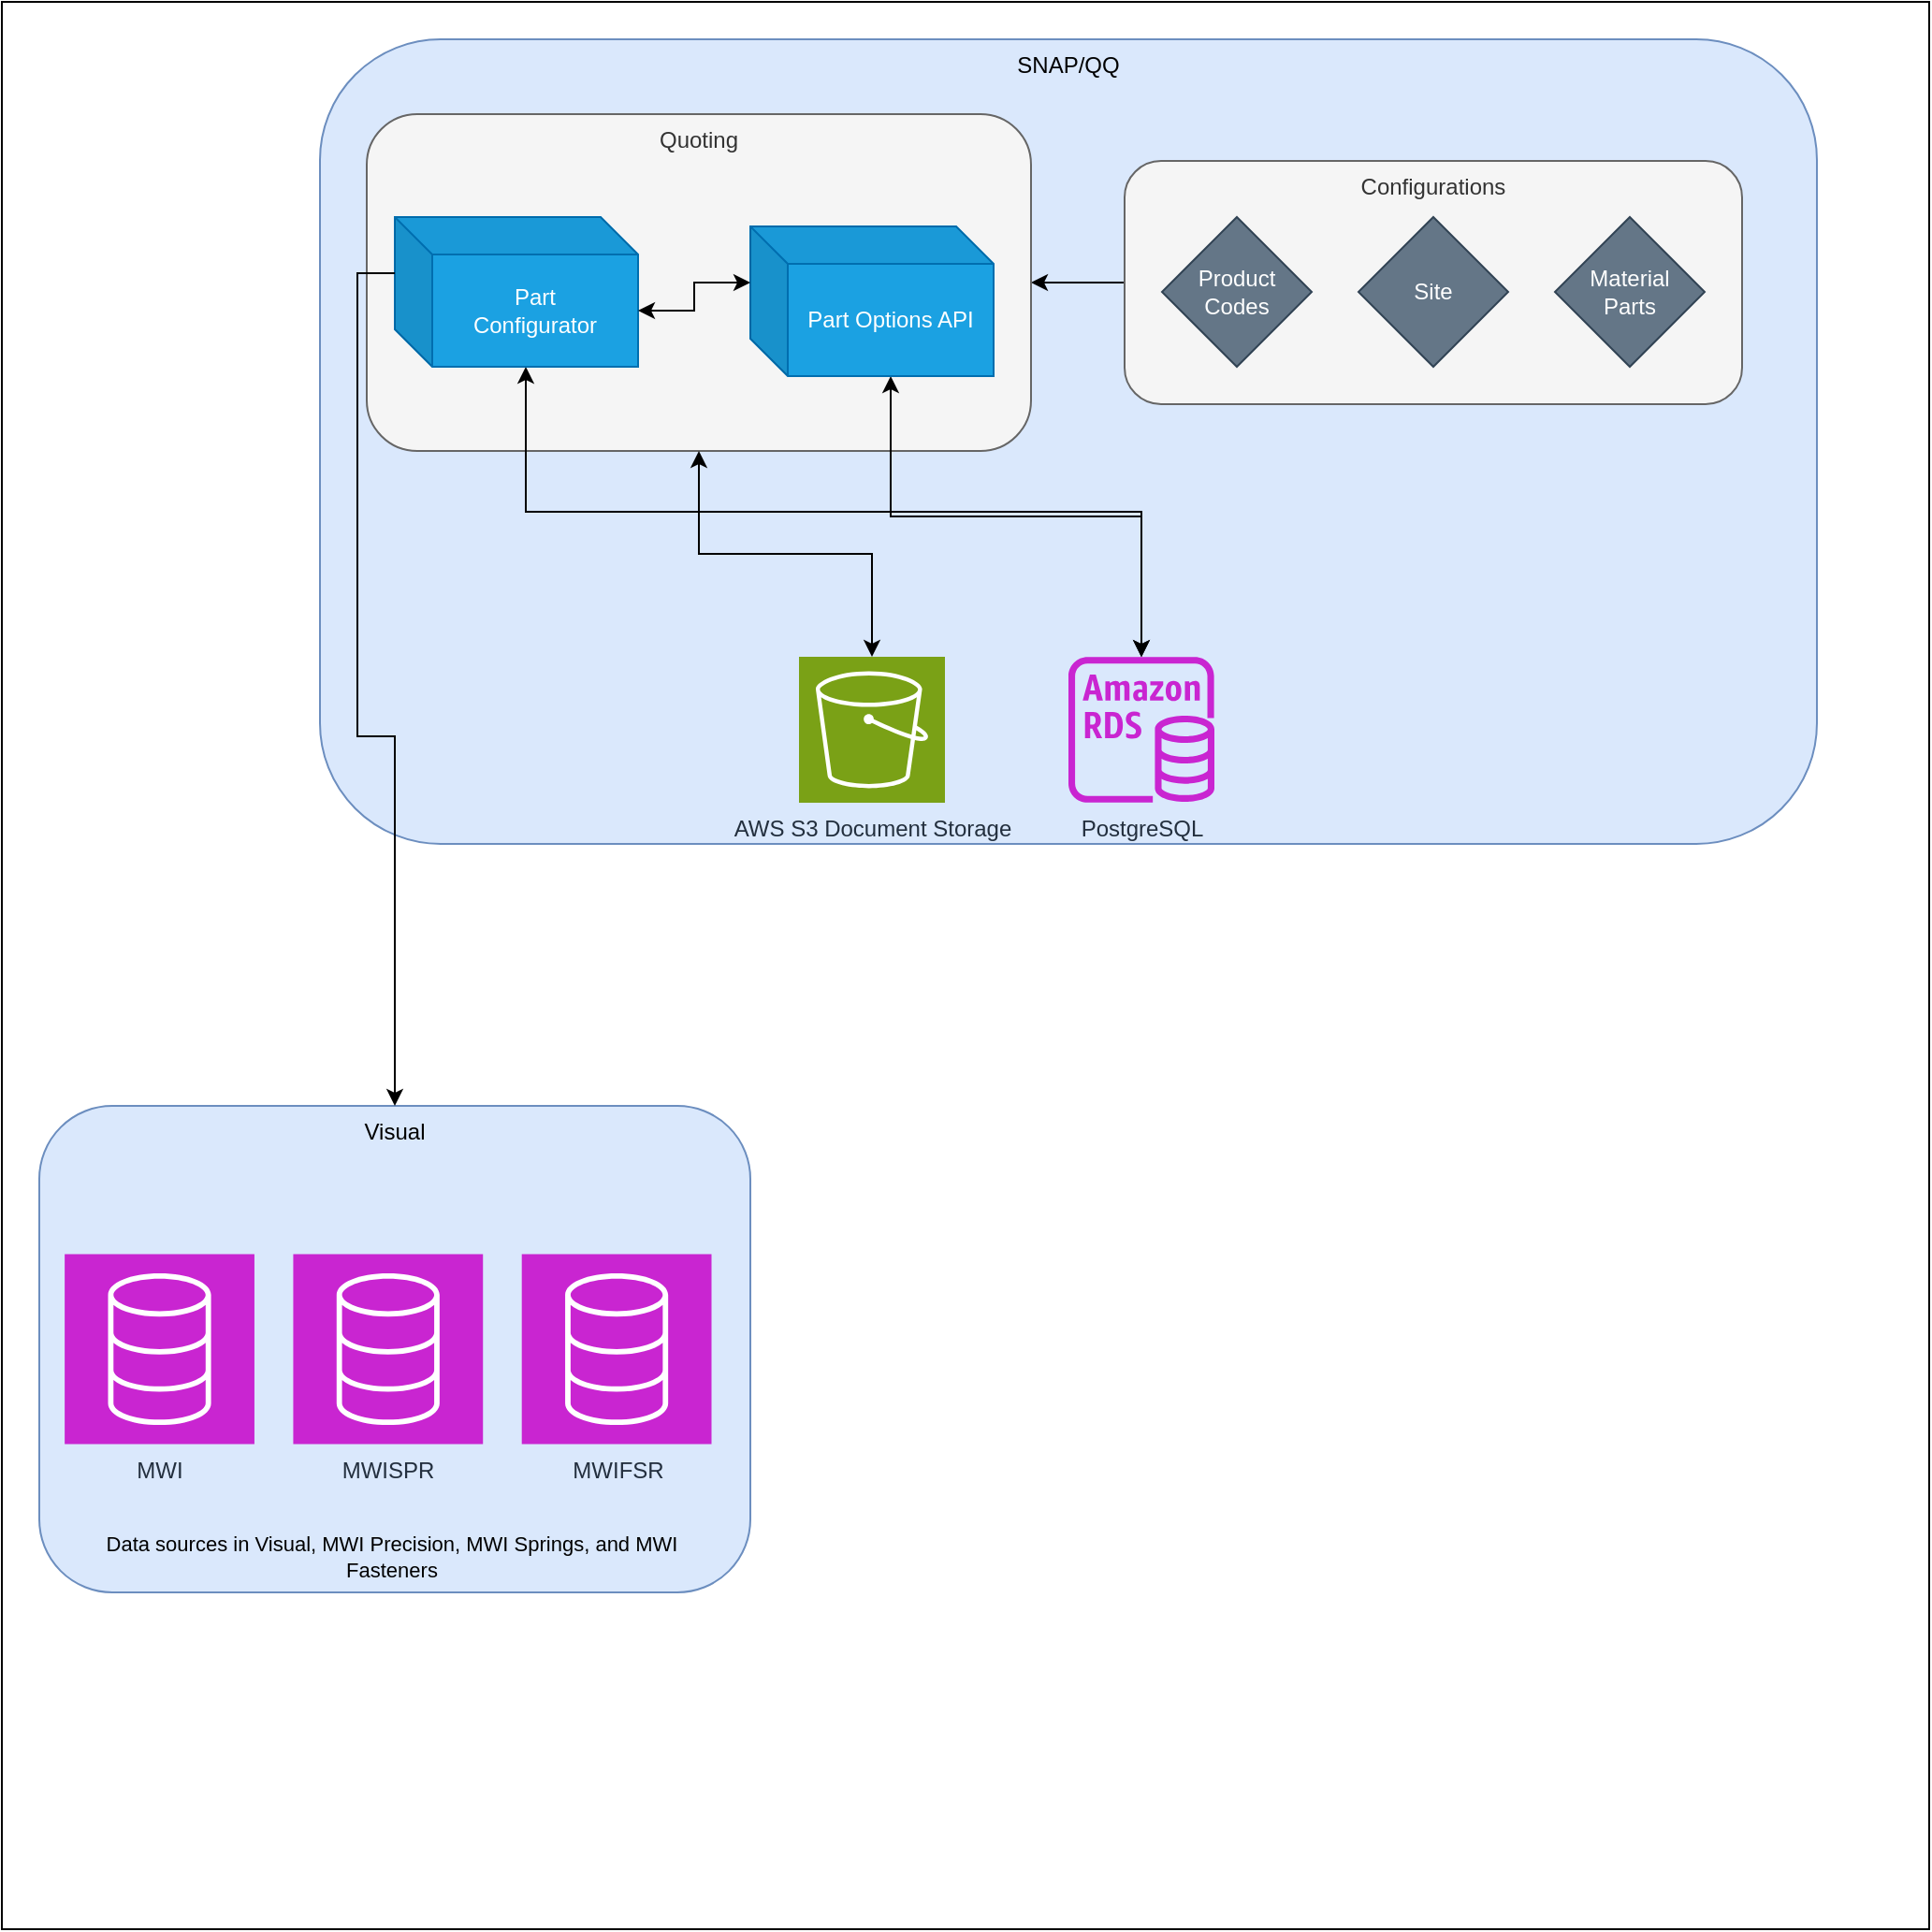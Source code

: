 <mxfile version="24.4.0" type="github">
  <diagram name="Page-1" id="0rQ8l_uULcwl3JOyv1s8">
    <mxGraphModel dx="1669" dy="1021" grid="1" gridSize="10" guides="1" tooltips="1" connect="1" arrows="1" fold="1" page="1" pageScale="1" pageWidth="850" pageHeight="1100" math="0" shadow="0">
      <root>
        <mxCell id="0" />
        <mxCell id="1" parent="0" />
        <mxCell id="Dd-oAojNrdIVEVdC_ifS-1" value="" style="whiteSpace=wrap;html=1;aspect=fixed;" parent="1" vertex="1">
          <mxGeometry x="50" y="50" width="1030" height="1030" as="geometry" />
        </mxCell>
        <mxCell id="Dd-oAojNrdIVEVdC_ifS-16" value="" style="group" parent="1" vertex="1" connectable="0">
          <mxGeometry x="70" y="640" width="380" height="260" as="geometry" />
        </mxCell>
        <mxCell id="Dd-oAojNrdIVEVdC_ifS-11" value="Visual" style="rounded=1;whiteSpace=wrap;html=1;fillColor=#dae8fc;strokeColor=#6c8ebf;verticalAlign=top;" parent="Dd-oAojNrdIVEVdC_ifS-16" vertex="1">
          <mxGeometry width="380" height="260" as="geometry" />
        </mxCell>
        <mxCell id="Dd-oAojNrdIVEVdC_ifS-12" value="MWI" style="sketch=0;points=[[0,0,0],[0.25,0,0],[0.5,0,0],[0.75,0,0],[1,0,0],[0,1,0],[0.25,1,0],[0.5,1,0],[0.75,1,0],[1,1,0],[0,0.25,0],[0,0.5,0],[0,0.75,0],[1,0.25,0],[1,0.5,0],[1,0.75,0]];outlineConnect=0;fontColor=#232F3E;fillColor=#C925D1;strokeColor=#ffffff;dashed=0;verticalLabelPosition=bottom;verticalAlign=top;align=center;html=1;fontSize=12;fontStyle=0;aspect=fixed;shape=mxgraph.aws4.resourceIcon;resIcon=mxgraph.aws4.database;" parent="Dd-oAojNrdIVEVdC_ifS-16" vertex="1">
          <mxGeometry x="13.571" y="79.3" width="101.4" height="101.4" as="geometry" />
        </mxCell>
        <mxCell id="Dd-oAojNrdIVEVdC_ifS-13" value="MWISPR" style="sketch=0;points=[[0,0,0],[0.25,0,0],[0.5,0,0],[0.75,0,0],[1,0,0],[0,1,0],[0.25,1,0],[0.5,1,0],[0.75,1,0],[1,1,0],[0,0.25,0],[0,0.5,0],[0,0.75,0],[1,0.25,0],[1,0.5,0],[1,0.75,0]];outlineConnect=0;fontColor=#232F3E;fillColor=#C925D1;strokeColor=#ffffff;dashed=0;verticalLabelPosition=bottom;verticalAlign=top;align=center;html=1;fontSize=12;fontStyle=0;aspect=fixed;shape=mxgraph.aws4.resourceIcon;resIcon=mxgraph.aws4.database;" parent="Dd-oAojNrdIVEVdC_ifS-16" vertex="1">
          <mxGeometry x="135.714" y="79.3" width="101.4" height="101.4" as="geometry" />
        </mxCell>
        <mxCell id="Dd-oAojNrdIVEVdC_ifS-14" value="MWIFSR" style="sketch=0;points=[[0,0,0],[0.25,0,0],[0.5,0,0],[0.75,0,0],[1,0,0],[0,1,0],[0.25,1,0],[0.5,1,0],[0.75,1,0],[1,1,0],[0,0.25,0],[0,0.5,0],[0,0.75,0],[1,0.25,0],[1,0.5,0],[1,0.75,0]];outlineConnect=0;fontColor=#232F3E;fillColor=#C925D1;strokeColor=#ffffff;dashed=0;verticalLabelPosition=bottom;verticalAlign=top;align=center;html=1;fontSize=12;fontStyle=0;aspect=fixed;shape=mxgraph.aws4.resourceIcon;resIcon=mxgraph.aws4.database;" parent="Dd-oAojNrdIVEVdC_ifS-16" vertex="1">
          <mxGeometry x="257.857" y="79.3" width="101.4" height="101.4" as="geometry" />
        </mxCell>
        <mxCell id="Dd-oAojNrdIVEVdC_ifS-15" value="Data sources in Visual, MWI Precision, MWI Springs, and MWI Fasteners" style="text;html=1;align=center;verticalAlign=middle;whiteSpace=wrap;rounded=0;fontSize=11;" parent="Dd-oAojNrdIVEVdC_ifS-16" vertex="1">
          <mxGeometry x="12.214" y="221" width="352.857" height="39" as="geometry" />
        </mxCell>
        <mxCell id="Dd-oAojNrdIVEVdC_ifS-22" value="" style="group" parent="1" vertex="1" connectable="0">
          <mxGeometry x="220" y="70" width="800" height="430" as="geometry" />
        </mxCell>
        <mxCell id="Dd-oAojNrdIVEVdC_ifS-2" value="SNAP/QQ" style="rounded=1;whiteSpace=wrap;html=1;fillColor=#dae8fc;strokeColor=#6c8ebf;verticalAlign=top;" parent="Dd-oAojNrdIVEVdC_ifS-22" vertex="1">
          <mxGeometry width="800" height="430" as="geometry" />
        </mxCell>
        <mxCell id="xVXEDt9beChbhycmY61z-4" style="edgeStyle=orthogonalEdgeStyle;rounded=0;orthogonalLoop=1;jettySize=auto;html=1;exitX=1;exitY=0.5;exitDx=0;exitDy=0;entryX=0;entryY=0.5;entryDx=0;entryDy=0;startArrow=classic;startFill=1;endArrow=none;endFill=0;" edge="1" parent="Dd-oAojNrdIVEVdC_ifS-22" source="Dd-oAojNrdIVEVdC_ifS-5" target="xVXEDt9beChbhycmY61z-1">
          <mxGeometry relative="1" as="geometry" />
        </mxCell>
        <mxCell id="Dd-oAojNrdIVEVdC_ifS-5" value="Quoting" style="rounded=1;whiteSpace=wrap;html=1;verticalAlign=top;fillColor=#f5f5f5;strokeColor=#666666;fontColor=#333333;" parent="Dd-oAojNrdIVEVdC_ifS-22" vertex="1">
          <mxGeometry x="25" y="40" width="355" height="180" as="geometry" />
        </mxCell>
        <mxCell id="Dd-oAojNrdIVEVdC_ifS-10" style="edgeStyle=orthogonalEdgeStyle;rounded=0;orthogonalLoop=1;jettySize=auto;html=1;exitX=0;exitY=0;exitDx=70;exitDy=80;exitPerimeter=0;startArrow=classic;startFill=1;" parent="Dd-oAojNrdIVEVdC_ifS-22" source="Dd-oAojNrdIVEVdC_ifS-6" target="Dd-oAojNrdIVEVdC_ifS-9" edge="1">
          <mxGeometry relative="1" as="geometry" />
        </mxCell>
        <mxCell id="Dd-oAojNrdIVEVdC_ifS-6" value="Part&lt;div&gt;Configurator&lt;/div&gt;" style="shape=cube;whiteSpace=wrap;html=1;boundedLbl=1;backgroundOutline=1;darkOpacity=0.05;darkOpacity2=0.1;fillColor=#1ba1e2;strokeColor=#006EAF;fontColor=#ffffff;" parent="Dd-oAojNrdIVEVdC_ifS-22" vertex="1">
          <mxGeometry x="40" y="95" width="130" height="80" as="geometry" />
        </mxCell>
        <mxCell id="Dd-oAojNrdIVEVdC_ifS-7" value="AWS S3 Document Storage" style="sketch=0;points=[[0,0,0],[0.25,0,0],[0.5,0,0],[0.75,0,0],[1,0,0],[0,1,0],[0.25,1,0],[0.5,1,0],[0.75,1,0],[1,1,0],[0,0.25,0],[0,0.5,0],[0,0.75,0],[1,0.25,0],[1,0.5,0],[1,0.75,0]];outlineConnect=0;fontColor=#232F3E;fillColor=#7AA116;strokeColor=#ffffff;dashed=0;verticalLabelPosition=bottom;verticalAlign=top;align=center;html=1;fontSize=12;fontStyle=0;aspect=fixed;shape=mxgraph.aws4.resourceIcon;resIcon=mxgraph.aws4.s3;" parent="Dd-oAojNrdIVEVdC_ifS-22" vertex="1">
          <mxGeometry x="256" y="330" width="78" height="78" as="geometry" />
        </mxCell>
        <mxCell id="Dd-oAojNrdIVEVdC_ifS-9" value="PostgreSQL" style="sketch=0;outlineConnect=0;fontColor=#232F3E;gradientColor=none;fillColor=#C925D1;strokeColor=none;dashed=0;verticalLabelPosition=bottom;verticalAlign=top;align=center;html=1;fontSize=12;fontStyle=0;aspect=fixed;pointerEvents=1;shape=mxgraph.aws4.rds_instance;" parent="Dd-oAojNrdIVEVdC_ifS-22" vertex="1">
          <mxGeometry x="400" y="330" width="78" height="78" as="geometry" />
        </mxCell>
        <mxCell id="Dd-oAojNrdIVEVdC_ifS-20" style="edgeStyle=orthogonalEdgeStyle;rounded=0;orthogonalLoop=1;jettySize=auto;html=1;exitX=0;exitY=0;exitDx=75;exitDy=80;exitPerimeter=0;startArrow=classic;startFill=1;" parent="Dd-oAojNrdIVEVdC_ifS-22" source="Dd-oAojNrdIVEVdC_ifS-18" target="Dd-oAojNrdIVEVdC_ifS-9" edge="1">
          <mxGeometry relative="1" as="geometry" />
        </mxCell>
        <mxCell id="Dd-oAojNrdIVEVdC_ifS-18" value="Part Options API" style="shape=cube;whiteSpace=wrap;html=1;boundedLbl=1;backgroundOutline=1;darkOpacity=0.05;darkOpacity2=0.1;fillColor=#1ba1e2;strokeColor=#006EAF;fontColor=#ffffff;" parent="Dd-oAojNrdIVEVdC_ifS-22" vertex="1">
          <mxGeometry x="230" y="100" width="130" height="80" as="geometry" />
        </mxCell>
        <mxCell id="Dd-oAojNrdIVEVdC_ifS-19" style="edgeStyle=orthogonalEdgeStyle;rounded=0;orthogonalLoop=1;jettySize=auto;html=1;exitX=0;exitY=0;exitDx=130;exitDy=50;exitPerimeter=0;entryX=0;entryY=0;entryDx=0;entryDy=30;entryPerimeter=0;startArrow=classic;startFill=1;" parent="Dd-oAojNrdIVEVdC_ifS-22" source="Dd-oAojNrdIVEVdC_ifS-6" target="Dd-oAojNrdIVEVdC_ifS-18" edge="1">
          <mxGeometry relative="1" as="geometry" />
        </mxCell>
        <mxCell id="Dd-oAojNrdIVEVdC_ifS-21" style="edgeStyle=orthogonalEdgeStyle;rounded=0;orthogonalLoop=1;jettySize=auto;html=1;exitX=0.5;exitY=1;exitDx=0;exitDy=0;entryX=0.5;entryY=0;entryDx=0;entryDy=0;entryPerimeter=0;startArrow=classic;startFill=1;" parent="Dd-oAojNrdIVEVdC_ifS-22" source="Dd-oAojNrdIVEVdC_ifS-5" target="Dd-oAojNrdIVEVdC_ifS-7" edge="1">
          <mxGeometry relative="1" as="geometry" />
        </mxCell>
        <mxCell id="xVXEDt9beChbhycmY61z-2" value="" style="group" vertex="1" connectable="0" parent="Dd-oAojNrdIVEVdC_ifS-22">
          <mxGeometry x="430" y="65" width="330" height="130" as="geometry" />
        </mxCell>
        <mxCell id="xVXEDt9beChbhycmY61z-1" value="Configurations" style="rounded=1;whiteSpace=wrap;html=1;fillColor=#f5f5f5;strokeColor=#666666;verticalAlign=top;fontColor=#333333;" vertex="1" parent="xVXEDt9beChbhycmY61z-2">
          <mxGeometry width="330" height="130" as="geometry" />
        </mxCell>
        <mxCell id="Dd-oAojNrdIVEVdC_ifS-25" value="Product&lt;div&gt;Codes&lt;/div&gt;" style="rhombus;whiteSpace=wrap;html=1;fillColor=#647687;fontColor=#ffffff;strokeColor=#314354;" parent="xVXEDt9beChbhycmY61z-2" vertex="1">
          <mxGeometry x="20" y="30" width="80" height="80" as="geometry" />
        </mxCell>
        <mxCell id="Dd-oAojNrdIVEVdC_ifS-24" value="Site" style="rhombus;whiteSpace=wrap;html=1;fillColor=#647687;fontColor=#ffffff;strokeColor=#314354;" parent="xVXEDt9beChbhycmY61z-2" vertex="1">
          <mxGeometry x="125" y="30" width="80" height="80" as="geometry" />
        </mxCell>
        <mxCell id="Dd-oAojNrdIVEVdC_ifS-27" value="Material&lt;div&gt;Parts&lt;/div&gt;" style="rhombus;whiteSpace=wrap;html=1;fillColor=#647687;fontColor=#ffffff;strokeColor=#314354;" parent="xVXEDt9beChbhycmY61z-2" vertex="1">
          <mxGeometry x="230" y="30" width="80" height="80" as="geometry" />
        </mxCell>
        <mxCell id="xVXEDt9beChbhycmY61z-10" style="edgeStyle=orthogonalEdgeStyle;rounded=0;orthogonalLoop=1;jettySize=auto;html=1;exitX=0;exitY=0;exitDx=0;exitDy=30;exitPerimeter=0;entryX=0.5;entryY=0;entryDx=0;entryDy=0;" edge="1" parent="1" source="Dd-oAojNrdIVEVdC_ifS-6" target="Dd-oAojNrdIVEVdC_ifS-11">
          <mxGeometry relative="1" as="geometry" />
        </mxCell>
      </root>
    </mxGraphModel>
  </diagram>
</mxfile>
